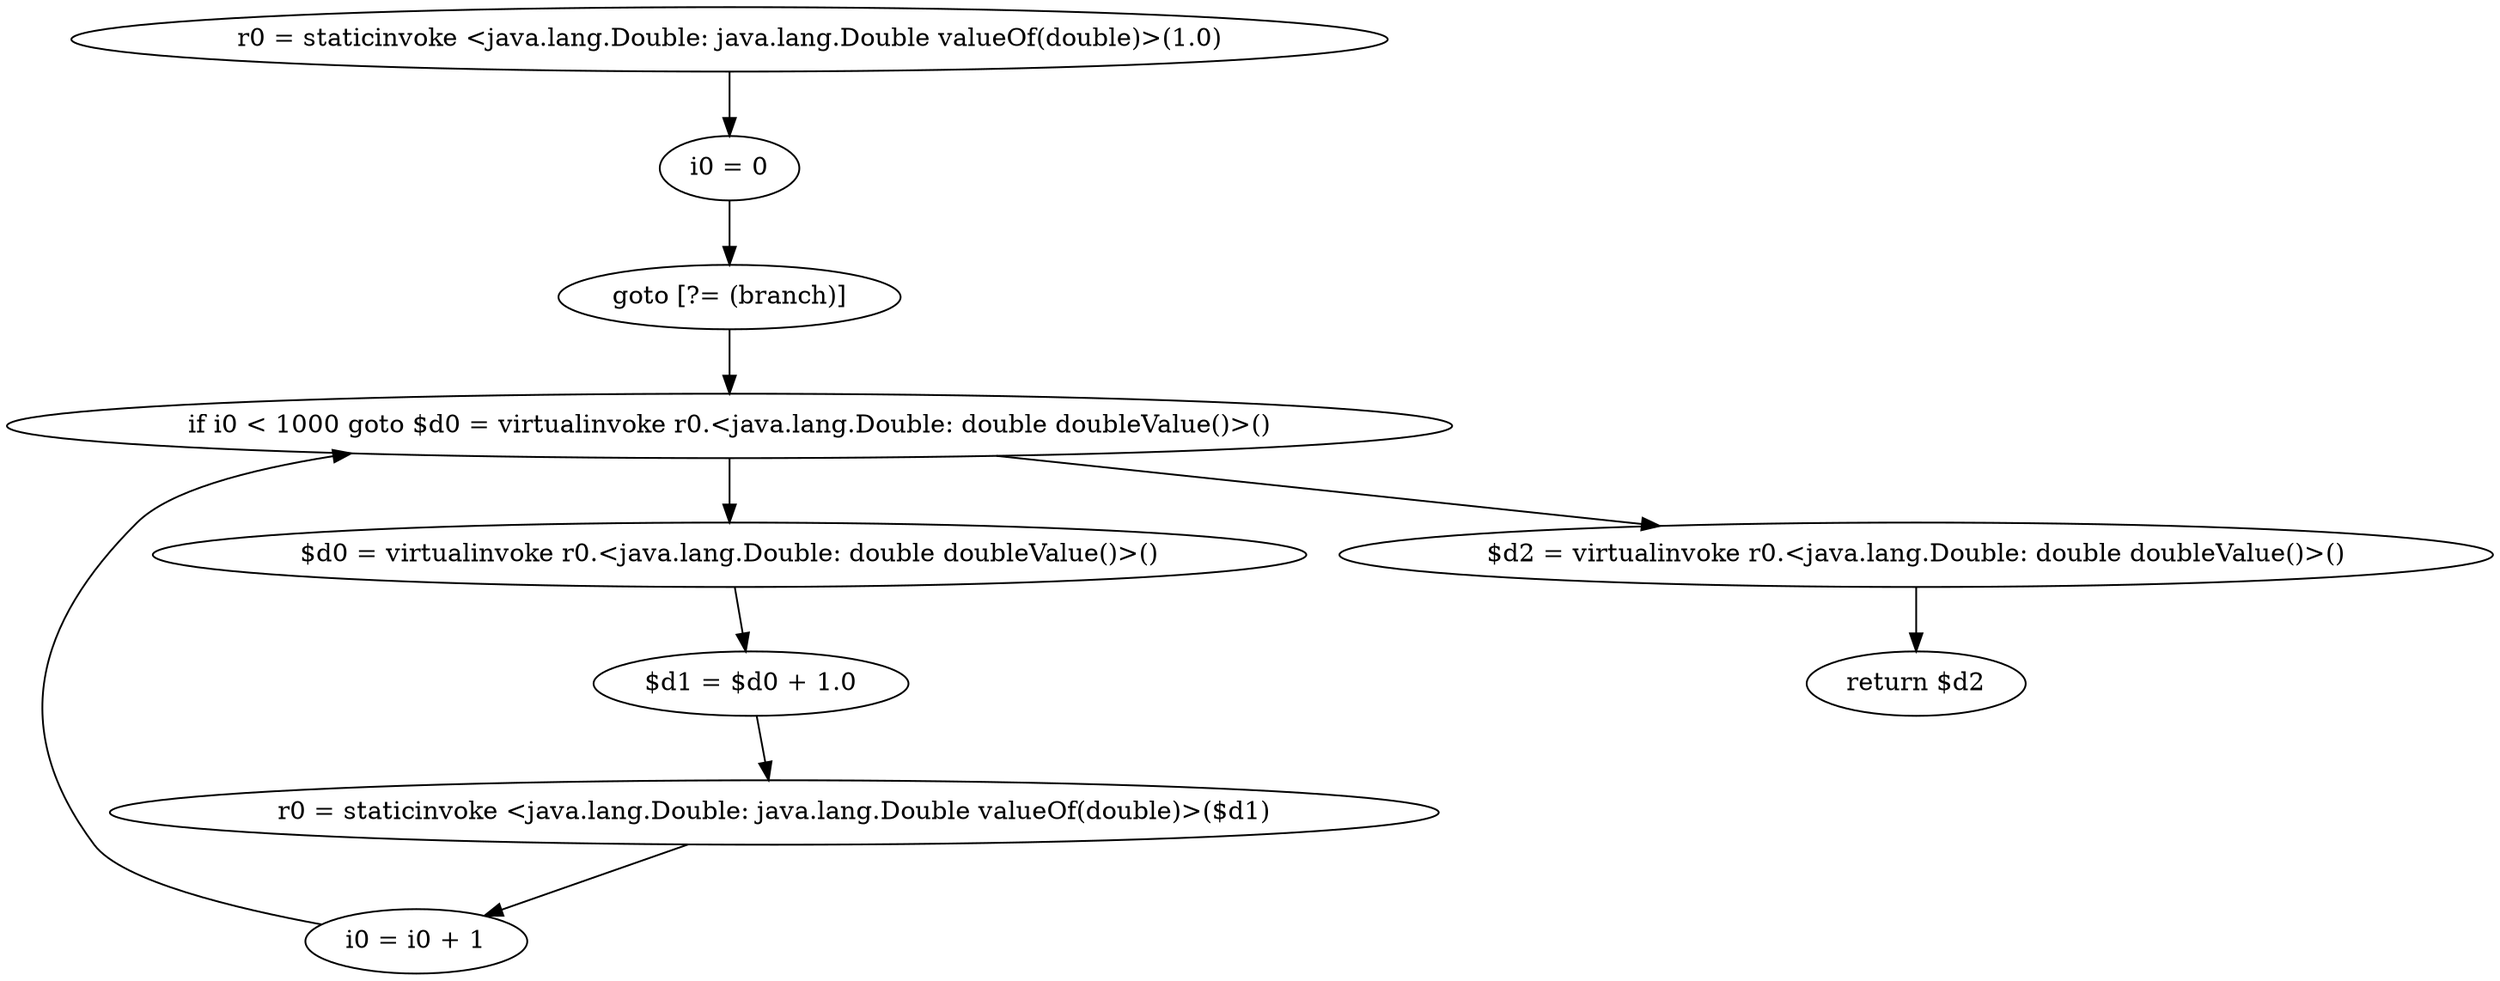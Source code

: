 digraph "unitGraph" {
    "r0 = staticinvoke <java.lang.Double: java.lang.Double valueOf(double)>(1.0)"
    "i0 = 0"
    "goto [?= (branch)]"
    "$d0 = virtualinvoke r0.<java.lang.Double: double doubleValue()>()"
    "$d1 = $d0 + 1.0"
    "r0 = staticinvoke <java.lang.Double: java.lang.Double valueOf(double)>($d1)"
    "i0 = i0 + 1"
    "if i0 < 1000 goto $d0 = virtualinvoke r0.<java.lang.Double: double doubleValue()>()"
    "$d2 = virtualinvoke r0.<java.lang.Double: double doubleValue()>()"
    "return $d2"
    "r0 = staticinvoke <java.lang.Double: java.lang.Double valueOf(double)>(1.0)"->"i0 = 0";
    "i0 = 0"->"goto [?= (branch)]";
    "goto [?= (branch)]"->"if i0 < 1000 goto $d0 = virtualinvoke r0.<java.lang.Double: double doubleValue()>()";
    "$d0 = virtualinvoke r0.<java.lang.Double: double doubleValue()>()"->"$d1 = $d0 + 1.0";
    "$d1 = $d0 + 1.0"->"r0 = staticinvoke <java.lang.Double: java.lang.Double valueOf(double)>($d1)";
    "r0 = staticinvoke <java.lang.Double: java.lang.Double valueOf(double)>($d1)"->"i0 = i0 + 1";
    "i0 = i0 + 1"->"if i0 < 1000 goto $d0 = virtualinvoke r0.<java.lang.Double: double doubleValue()>()";
    "if i0 < 1000 goto $d0 = virtualinvoke r0.<java.lang.Double: double doubleValue()>()"->"$d2 = virtualinvoke r0.<java.lang.Double: double doubleValue()>()";
    "if i0 < 1000 goto $d0 = virtualinvoke r0.<java.lang.Double: double doubleValue()>()"->"$d0 = virtualinvoke r0.<java.lang.Double: double doubleValue()>()";
    "$d2 = virtualinvoke r0.<java.lang.Double: double doubleValue()>()"->"return $d2";
}
